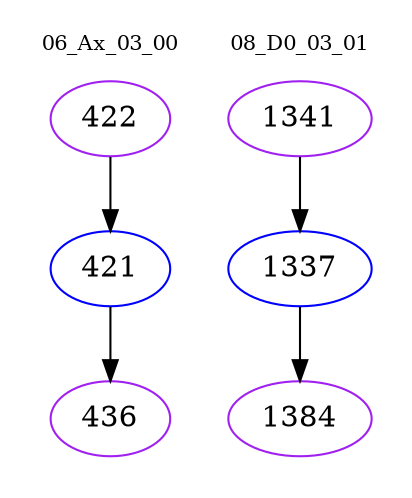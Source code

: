 digraph{
subgraph cluster_0 {
color = white
label = "06_Ax_03_00";
fontsize=10;
T0_422 [label="422", color="purple"]
T0_422 -> T0_421 [color="black"]
T0_421 [label="421", color="blue"]
T0_421 -> T0_436 [color="black"]
T0_436 [label="436", color="purple"]
}
subgraph cluster_1 {
color = white
label = "08_D0_03_01";
fontsize=10;
T1_1341 [label="1341", color="purple"]
T1_1341 -> T1_1337 [color="black"]
T1_1337 [label="1337", color="blue"]
T1_1337 -> T1_1384 [color="black"]
T1_1384 [label="1384", color="purple"]
}
}
